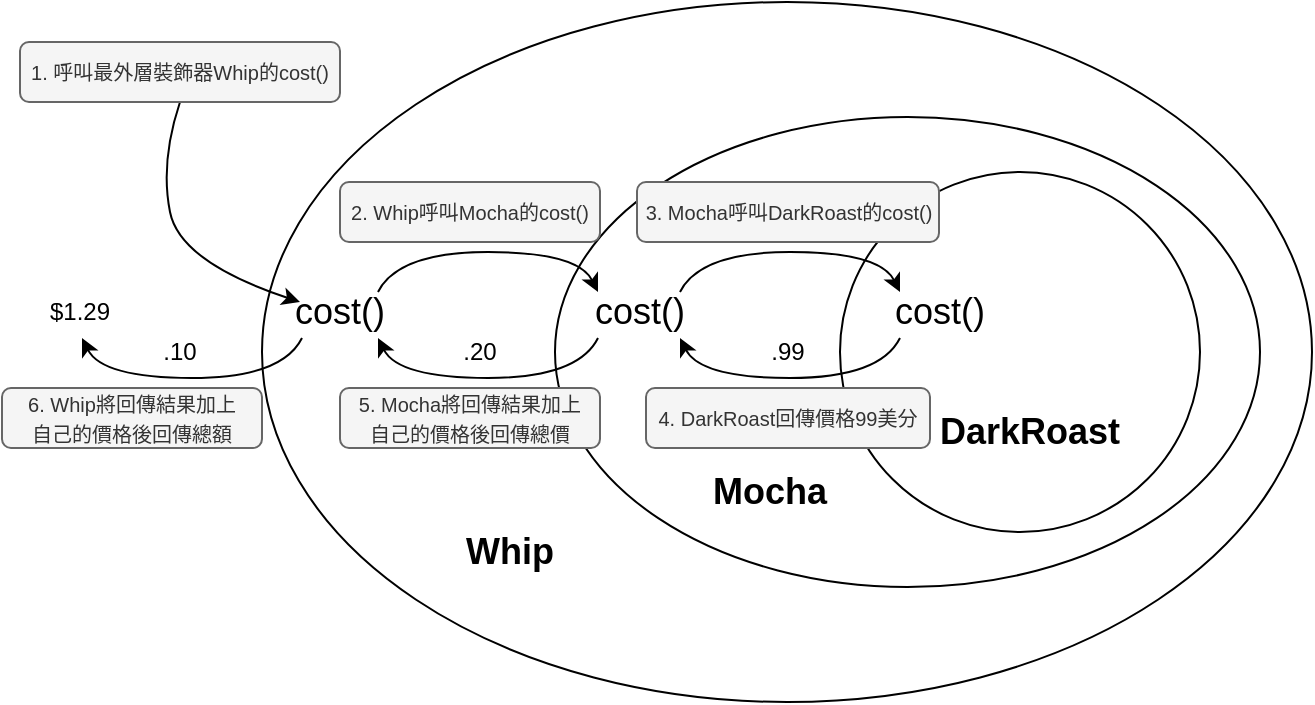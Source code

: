 <mxfile version="23.1.7" type="device">
  <diagram id="C5RBs43oDa-KdzZeNtuy" name="Page-1">
    <mxGraphModel dx="989" dy="514" grid="1" gridSize="10" guides="1" tooltips="1" connect="1" arrows="1" fold="1" page="1" pageScale="1" pageWidth="827" pageHeight="1169" math="0" shadow="0">
      <root>
        <mxCell id="WIyWlLk6GJQsqaUBKTNV-0" />
        <mxCell id="WIyWlLk6GJQsqaUBKTNV-1" parent="WIyWlLk6GJQsqaUBKTNV-0" />
        <mxCell id="GhlGxq6gx5H_YgF2LxDl-320" value="" style="ellipse;whiteSpace=wrap;html=1;" vertex="1" parent="WIyWlLk6GJQsqaUBKTNV-1">
          <mxGeometry x="151" y="150" width="525" height="350" as="geometry" />
        </mxCell>
        <mxCell id="GhlGxq6gx5H_YgF2LxDl-321" value="" style="ellipse;whiteSpace=wrap;html=1;" vertex="1" parent="WIyWlLk6GJQsqaUBKTNV-1">
          <mxGeometry x="297.5" y="207.5" width="352.5" height="235" as="geometry" />
        </mxCell>
        <mxCell id="GhlGxq6gx5H_YgF2LxDl-322" value="" style="ellipse;whiteSpace=wrap;html=1;aspect=fixed;" vertex="1" parent="WIyWlLk6GJQsqaUBKTNV-1">
          <mxGeometry x="440" y="235" width="180" height="180" as="geometry" />
        </mxCell>
        <mxCell id="GhlGxq6gx5H_YgF2LxDl-323" value="&lt;font style=&quot;font-size: 18px;&quot;&gt;cost()&lt;/font&gt;" style="text;html=1;align=center;verticalAlign=middle;whiteSpace=wrap;rounded=0;" vertex="1" parent="WIyWlLk6GJQsqaUBKTNV-1">
          <mxGeometry x="460" y="290" width="60" height="30" as="geometry" />
        </mxCell>
        <mxCell id="GhlGxq6gx5H_YgF2LxDl-324" value="&lt;font style=&quot;font-size: 18px;&quot;&gt;cost()&lt;/font&gt;" style="text;html=1;align=center;verticalAlign=middle;whiteSpace=wrap;rounded=0;" vertex="1" parent="WIyWlLk6GJQsqaUBKTNV-1">
          <mxGeometry x="310" y="290" width="60" height="30" as="geometry" />
        </mxCell>
        <mxCell id="GhlGxq6gx5H_YgF2LxDl-325" value="&lt;font style=&quot;font-size: 18px;&quot;&gt;cost()&lt;/font&gt;" style="text;html=1;align=center;verticalAlign=middle;whiteSpace=wrap;rounded=0;" vertex="1" parent="WIyWlLk6GJQsqaUBKTNV-1">
          <mxGeometry x="160" y="290" width="60" height="30" as="geometry" />
        </mxCell>
        <mxCell id="GhlGxq6gx5H_YgF2LxDl-326" value="&lt;span style=&quot;font-size: 18px;&quot;&gt;&lt;b&gt;DarkRoast&lt;/b&gt;&lt;/span&gt;" style="text;html=1;align=center;verticalAlign=middle;whiteSpace=wrap;rounded=0;" vertex="1" parent="WIyWlLk6GJQsqaUBKTNV-1">
          <mxGeometry x="480" y="350" width="110" height="30" as="geometry" />
        </mxCell>
        <mxCell id="GhlGxq6gx5H_YgF2LxDl-327" value="&lt;span style=&quot;font-size: 18px;&quot;&gt;&lt;b&gt;Mocha&lt;/b&gt;&lt;/span&gt;" style="text;html=1;align=center;verticalAlign=middle;whiteSpace=wrap;rounded=0;" vertex="1" parent="WIyWlLk6GJQsqaUBKTNV-1">
          <mxGeometry x="350" y="380" width="110" height="30" as="geometry" />
        </mxCell>
        <mxCell id="GhlGxq6gx5H_YgF2LxDl-328" value="&lt;span style=&quot;font-size: 18px;&quot;&gt;&lt;b&gt;Whip&lt;/b&gt;&lt;/span&gt;" style="text;html=1;align=center;verticalAlign=middle;whiteSpace=wrap;rounded=0;" vertex="1" parent="WIyWlLk6GJQsqaUBKTNV-1">
          <mxGeometry x="220" y="410" width="110" height="30" as="geometry" />
        </mxCell>
        <mxCell id="GhlGxq6gx5H_YgF2LxDl-330" value="" style="curved=1;endArrow=classic;html=1;rounded=0;" edge="1" parent="WIyWlLk6GJQsqaUBKTNV-1">
          <mxGeometry width="50" height="50" relative="1" as="geometry">
            <mxPoint x="360" y="295" as="sourcePoint" />
            <mxPoint x="470" y="295" as="targetPoint" />
            <Array as="points">
              <mxPoint x="370" y="275" />
              <mxPoint x="460" y="275" />
            </Array>
          </mxGeometry>
        </mxCell>
        <mxCell id="GhlGxq6gx5H_YgF2LxDl-331" value="" style="curved=1;endArrow=classic;html=1;rounded=0;" edge="1" parent="WIyWlLk6GJQsqaUBKTNV-1">
          <mxGeometry width="50" height="50" relative="1" as="geometry">
            <mxPoint x="470" y="318" as="sourcePoint" />
            <mxPoint x="360" y="318" as="targetPoint" />
            <Array as="points">
              <mxPoint x="460" y="338" />
              <mxPoint x="370" y="338" />
            </Array>
          </mxGeometry>
        </mxCell>
        <mxCell id="GhlGxq6gx5H_YgF2LxDl-333" value="" style="curved=1;endArrow=classic;html=1;rounded=0;" edge="1" parent="WIyWlLk6GJQsqaUBKTNV-1">
          <mxGeometry width="50" height="50" relative="1" as="geometry">
            <mxPoint x="209" y="295" as="sourcePoint" />
            <mxPoint x="319" y="295" as="targetPoint" />
            <Array as="points">
              <mxPoint x="219" y="275" />
              <mxPoint x="309" y="275" />
            </Array>
          </mxGeometry>
        </mxCell>
        <mxCell id="GhlGxq6gx5H_YgF2LxDl-334" value="" style="curved=1;endArrow=classic;html=1;rounded=0;" edge="1" parent="WIyWlLk6GJQsqaUBKTNV-1">
          <mxGeometry width="50" height="50" relative="1" as="geometry">
            <mxPoint x="171" y="318" as="sourcePoint" />
            <mxPoint x="61" y="318" as="targetPoint" />
            <Array as="points">
              <mxPoint x="161" y="338" />
              <mxPoint x="71" y="338" />
            </Array>
          </mxGeometry>
        </mxCell>
        <mxCell id="GhlGxq6gx5H_YgF2LxDl-335" value="" style="curved=1;endArrow=classic;html=1;rounded=0;" edge="1" parent="WIyWlLk6GJQsqaUBKTNV-1">
          <mxGeometry width="50" height="50" relative="1" as="geometry">
            <mxPoint x="319" y="318" as="sourcePoint" />
            <mxPoint x="209" y="318" as="targetPoint" />
            <Array as="points">
              <mxPoint x="309" y="338" />
              <mxPoint x="219" y="338" />
            </Array>
          </mxGeometry>
        </mxCell>
        <mxCell id="GhlGxq6gx5H_YgF2LxDl-336" value=".20" style="text;html=1;align=center;verticalAlign=middle;whiteSpace=wrap;rounded=0;" vertex="1" parent="WIyWlLk6GJQsqaUBKTNV-1">
          <mxGeometry x="230" y="310" width="60" height="30" as="geometry" />
        </mxCell>
        <mxCell id="GhlGxq6gx5H_YgF2LxDl-337" value=".99" style="text;html=1;align=center;verticalAlign=middle;whiteSpace=wrap;rounded=0;" vertex="1" parent="WIyWlLk6GJQsqaUBKTNV-1">
          <mxGeometry x="384" y="310" width="60" height="30" as="geometry" />
        </mxCell>
        <mxCell id="GhlGxq6gx5H_YgF2LxDl-338" value=".10" style="text;html=1;align=center;verticalAlign=middle;whiteSpace=wrap;rounded=0;" vertex="1" parent="WIyWlLk6GJQsqaUBKTNV-1">
          <mxGeometry x="80" y="310" width="60" height="30" as="geometry" />
        </mxCell>
        <mxCell id="GhlGxq6gx5H_YgF2LxDl-339" value="$1.29" style="text;html=1;align=center;verticalAlign=middle;whiteSpace=wrap;rounded=0;" vertex="1" parent="WIyWlLk6GJQsqaUBKTNV-1">
          <mxGeometry x="30" y="290" width="60" height="30" as="geometry" />
        </mxCell>
        <mxCell id="GhlGxq6gx5H_YgF2LxDl-340" value="" style="curved=1;endArrow=classic;html=1;rounded=0;" edge="1" parent="WIyWlLk6GJQsqaUBKTNV-1">
          <mxGeometry width="50" height="50" relative="1" as="geometry">
            <mxPoint x="110" y="200" as="sourcePoint" />
            <mxPoint x="170" y="300" as="targetPoint" />
            <Array as="points">
              <mxPoint x="100" y="230" />
              <mxPoint x="110" y="280" />
            </Array>
          </mxGeometry>
        </mxCell>
        <mxCell id="GhlGxq6gx5H_YgF2LxDl-341" value="&lt;font style=&quot;font-size: 10px;&quot;&gt;1. 呼叫最外層裝飾器Whip的cost()&lt;/font&gt;" style="rounded=1;whiteSpace=wrap;html=1;fillColor=#f5f5f5;fontColor=#333333;strokeColor=#666666;" vertex="1" parent="WIyWlLk6GJQsqaUBKTNV-1">
          <mxGeometry x="30" y="170" width="160" height="30" as="geometry" />
        </mxCell>
        <mxCell id="GhlGxq6gx5H_YgF2LxDl-342" value="&lt;font style=&quot;font-size: 10px;&quot;&gt;2. Whip呼叫Mocha的cost()&lt;/font&gt;" style="rounded=1;whiteSpace=wrap;html=1;fillColor=#f5f5f5;fontColor=#333333;strokeColor=#666666;" vertex="1" parent="WIyWlLk6GJQsqaUBKTNV-1">
          <mxGeometry x="190" y="240" width="130" height="30" as="geometry" />
        </mxCell>
        <mxCell id="GhlGxq6gx5H_YgF2LxDl-343" value="&lt;font style=&quot;font-size: 10px;&quot;&gt;3. Mocha呼叫DarkRoast的cost()&lt;/font&gt;" style="rounded=1;whiteSpace=wrap;html=1;fillColor=#f5f5f5;fontColor=#333333;strokeColor=#666666;" vertex="1" parent="WIyWlLk6GJQsqaUBKTNV-1">
          <mxGeometry x="338.5" y="240" width="151" height="30" as="geometry" />
        </mxCell>
        <mxCell id="GhlGxq6gx5H_YgF2LxDl-344" value="&lt;span style=&quot;font-size: 10px;&quot;&gt;4. DarkRoast回傳價格99美分&lt;/span&gt;" style="rounded=1;whiteSpace=wrap;html=1;fillColor=#f5f5f5;fontColor=#333333;strokeColor=#666666;" vertex="1" parent="WIyWlLk6GJQsqaUBKTNV-1">
          <mxGeometry x="343" y="343" width="142" height="30" as="geometry" />
        </mxCell>
        <mxCell id="GhlGxq6gx5H_YgF2LxDl-345" value="&lt;span style=&quot;font-size: 10px;&quot;&gt;5. Mocha將回傳結果加上&lt;br&gt;自己的價格後回傳總價&lt;/span&gt;" style="rounded=1;whiteSpace=wrap;html=1;fillColor=#f5f5f5;fontColor=#333333;strokeColor=#666666;" vertex="1" parent="WIyWlLk6GJQsqaUBKTNV-1">
          <mxGeometry x="190" y="343" width="130" height="30" as="geometry" />
        </mxCell>
        <mxCell id="GhlGxq6gx5H_YgF2LxDl-346" value="&lt;span style=&quot;font-size: 10px;&quot;&gt;6. Whip將回傳結果加上&lt;br&gt;自己的價格後回傳總額&lt;br&gt;&lt;/span&gt;" style="rounded=1;whiteSpace=wrap;html=1;fillColor=#f5f5f5;fontColor=#333333;strokeColor=#666666;" vertex="1" parent="WIyWlLk6GJQsqaUBKTNV-1">
          <mxGeometry x="21" y="343" width="130" height="30" as="geometry" />
        </mxCell>
      </root>
    </mxGraphModel>
  </diagram>
</mxfile>
